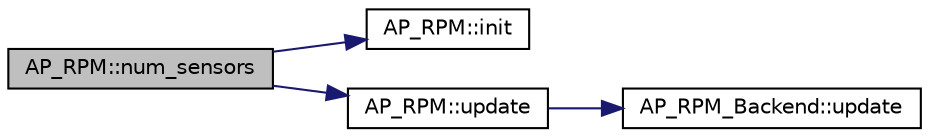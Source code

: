 digraph "AP_RPM::num_sensors"
{
 // INTERACTIVE_SVG=YES
  edge [fontname="Helvetica",fontsize="10",labelfontname="Helvetica",labelfontsize="10"];
  node [fontname="Helvetica",fontsize="10",shape=record];
  rankdir="LR";
  Node1 [label="AP_RPM::num_sensors",height=0.2,width=0.4,color="black", fillcolor="grey75", style="filled", fontcolor="black"];
  Node1 -> Node2 [color="midnightblue",fontsize="10",style="solid",fontname="Helvetica"];
  Node2 [label="AP_RPM::init",height=0.2,width=0.4,color="black", fillcolor="white", style="filled",URL="$classAP__RPM.html#ae0d9177959a41530b9847dc0739a824a"];
  Node1 -> Node3 [color="midnightblue",fontsize="10",style="solid",fontname="Helvetica"];
  Node3 [label="AP_RPM::update",height=0.2,width=0.4,color="black", fillcolor="white", style="filled",URL="$classAP__RPM.html#a33d5bc64c6fae9a9ddb682eea723a821"];
  Node3 -> Node4 [color="midnightblue",fontsize="10",style="solid",fontname="Helvetica"];
  Node4 [label="AP_RPM_Backend::update",height=0.2,width=0.4,color="black", fillcolor="white", style="filled",URL="$classAP__RPM__Backend.html#a20e5d978d3667dd2c99313e570fc5bd1"];
}
